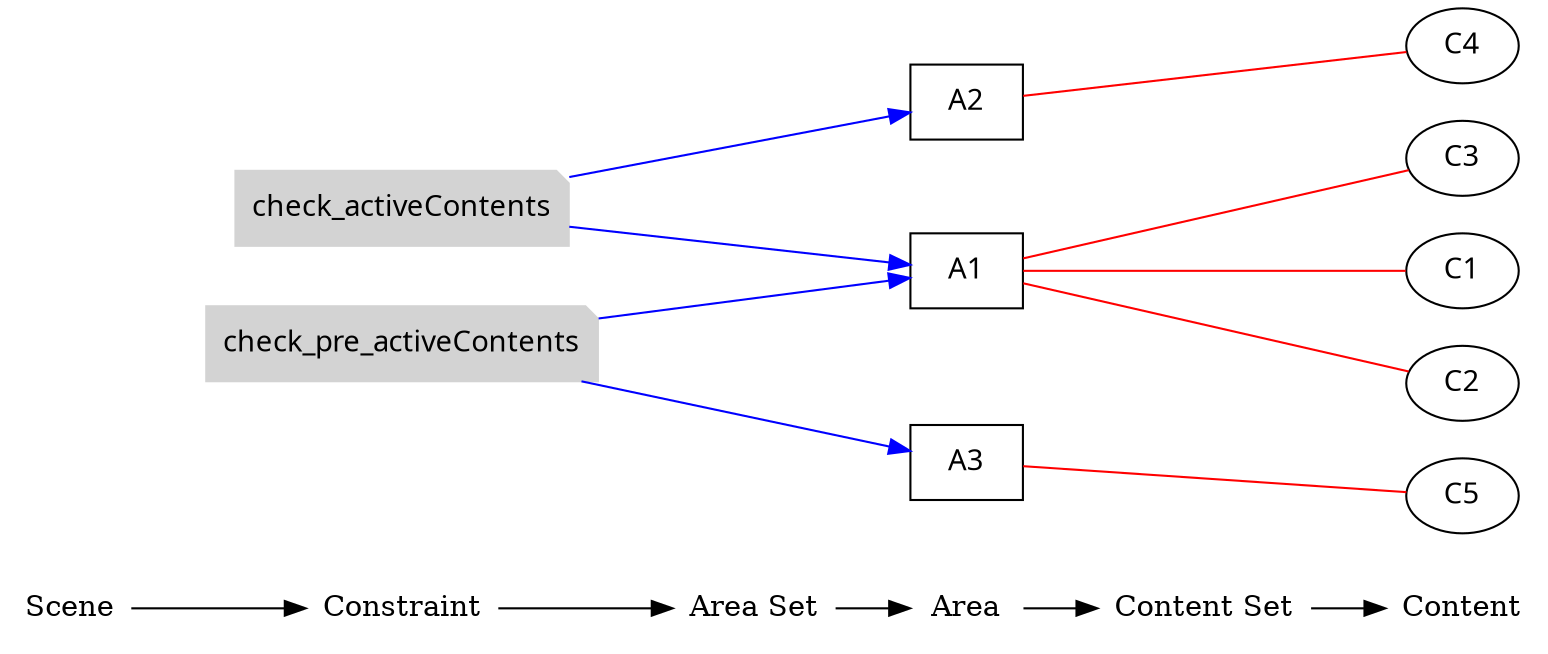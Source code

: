 digraph rule_objects_graph {
	rankdir = LR;
	charset="utf-8";
	clusterrank = global;
	
	node [shape = plaintext];
	Scene -> Constraint -> "Area Set" -> Area -> "Content Set" -> Content; 
	{ rank = same;
		node [shape = box];
		{
			Area;
			e1 [label="A1", fontname="Meiryo UI"];
			e2 [label="A2", fontname="Meiryo UI"];
			e3 [label="A3", fontname="Meiryo UI"];

		}
	}
	
	{ rank = same;
		node [shape = ellipse];
		{
			Content;
			e4 [label="C1", fontname="Meiryo UI"];
			e5 [label="C2", fontname="Meiryo UI"];
			e6 [label="C3", fontname="Meiryo UI"];
			e7 [label="C4", fontname="Meiryo UI"];
			e8 [label="C5", fontname="Meiryo UI"];


		}
	}
	
	{
		subgraph subareaset {
			"Area Set";
			node [shape = box, style = filled, color = lightpink];


		}
	}


	
	{
		subgraph subcontentset {
			"Content Set";
			node [shape = ellipse, style = filled, color = palegreen];


		}
	}



	e1 -> e4 [dir=none, color=red];
	e1 -> e5 [dir=none, color=red];
	e1 -> e6 [dir=none, color=red];
	e2 -> e7 [dir=none, color=red];
	e3 -> e8 [dir=none, color=red];
	

	

	

	

	subgraph scene { rank = same;
		node [shape = circle, style = filled, color = lightblue];
		{
			"Scene";

		}
	}

	{ rank = same;
		node [shape = note, style = filled, color = lightgrey];
		{
			"Constraint";
			e9 [label="check_activeContents", fontname="Meiryo UI"];
			e10 [label="check_pre_activeContents", fontname="Meiryo UI"];
		}
	}
	
	{ rank = same;
		node [shape = note, style = filled, color = lavenderblush2];
		{
			"Constraint";
		}
	}

	{ rank = same;
		node [shape = note, style = filled, color = lightpink2];
		{
			"Constraint";
		}
	}

	e9 -> e1 [color=blue];
	e9 -> e2 [color=blue];
	e10 -> e1 [color=blue];
	e10 -> e3 [color=blue];
	

	

	
}

